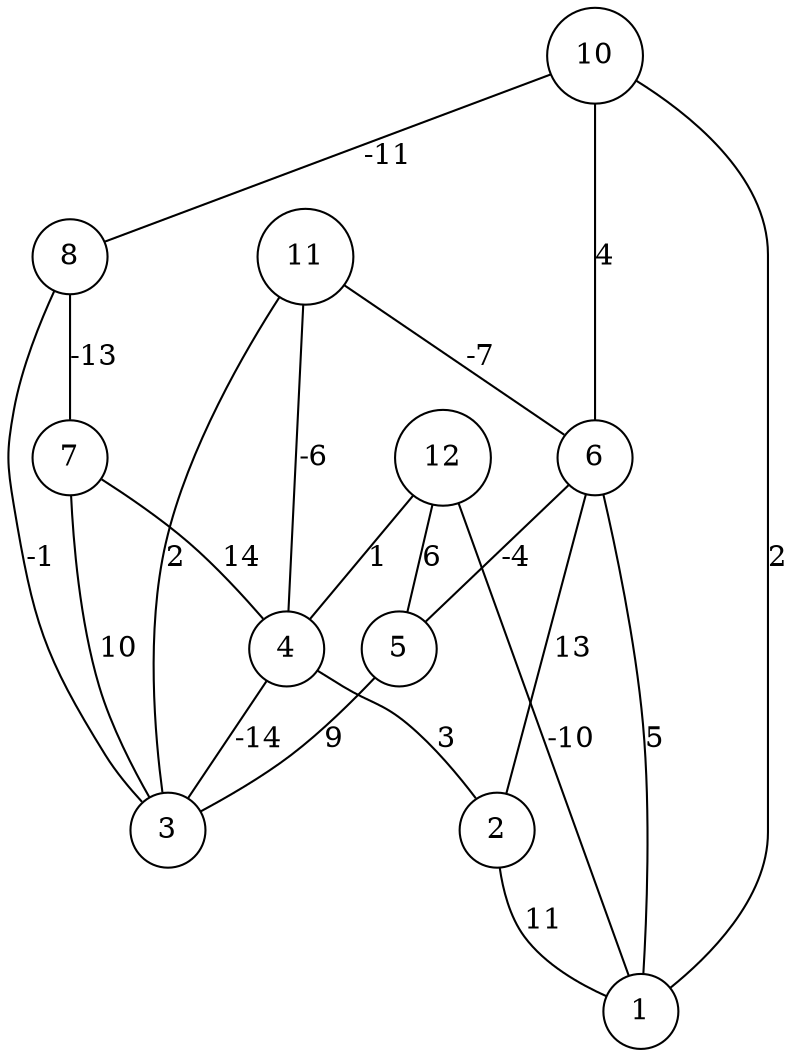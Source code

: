 graph { 
	 fontname="Helvetica,Arial,sans-serif" 
	 node [shape = circle]; 
	 12 -- 1 [label = "-10"];
	 12 -- 4 [label = "1"];
	 12 -- 5 [label = "6"];
	 11 -- 3 [label = "2"];
	 11 -- 4 [label = "-6"];
	 11 -- 6 [label = "-7"];
	 10 -- 1 [label = "2"];
	 10 -- 6 [label = "4"];
	 10 -- 8 [label = "-11"];
	 8 -- 3 [label = "-1"];
	 8 -- 7 [label = "-13"];
	 7 -- 3 [label = "10"];
	 7 -- 4 [label = "14"];
	 6 -- 1 [label = "5"];
	 6 -- 2 [label = "13"];
	 6 -- 5 [label = "-4"];
	 5 -- 3 [label = "9"];
	 4 -- 2 [label = "3"];
	 4 -- 3 [label = "-14"];
	 2 -- 1 [label = "11"];
	 1;
	 2;
	 3;
	 4;
	 5;
	 6;
	 7;
	 8;
	 10;
	 11;
	 12;
}
